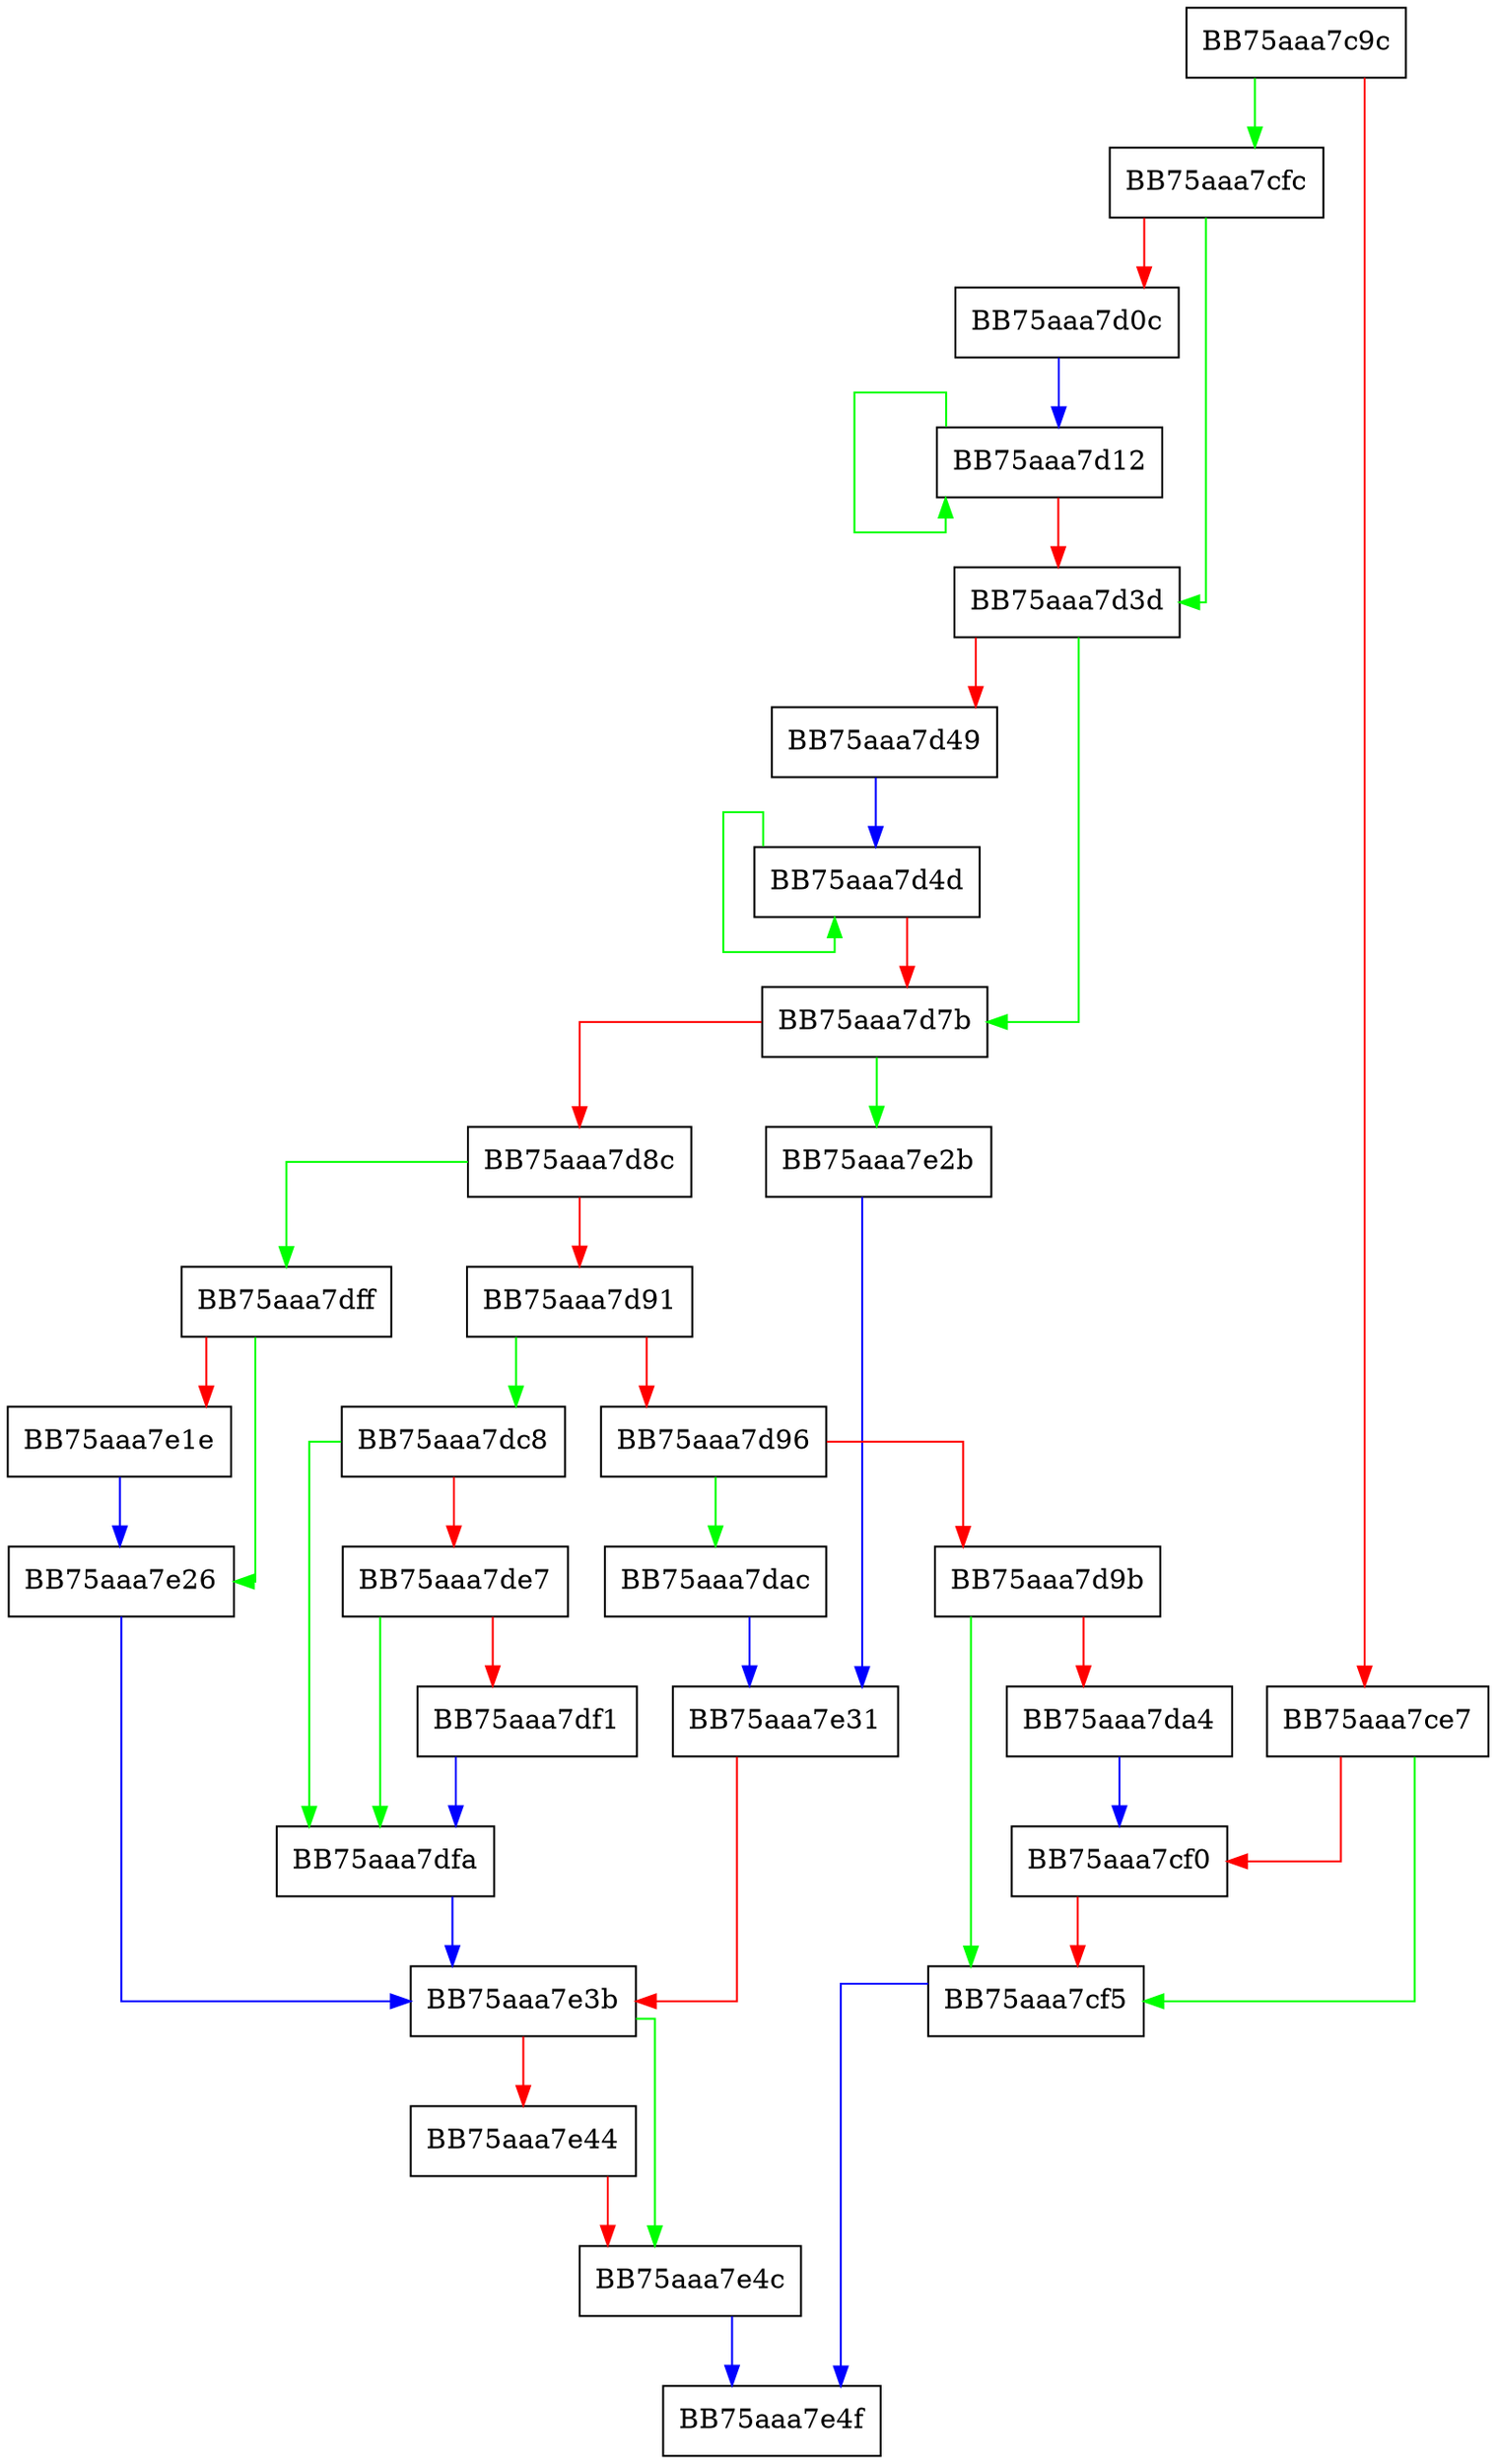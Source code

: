 digraph sigattr_CheckEnvVarStrongHash {
  node [shape="box"];
  graph [splines=ortho];
  BB75aaa7c9c -> BB75aaa7cfc [color="green"];
  BB75aaa7c9c -> BB75aaa7ce7 [color="red"];
  BB75aaa7ce7 -> BB75aaa7cf5 [color="green"];
  BB75aaa7ce7 -> BB75aaa7cf0 [color="red"];
  BB75aaa7cf0 -> BB75aaa7cf5 [color="red"];
  BB75aaa7cf5 -> BB75aaa7e4f [color="blue"];
  BB75aaa7cfc -> BB75aaa7d3d [color="green"];
  BB75aaa7cfc -> BB75aaa7d0c [color="red"];
  BB75aaa7d0c -> BB75aaa7d12 [color="blue"];
  BB75aaa7d12 -> BB75aaa7d12 [color="green"];
  BB75aaa7d12 -> BB75aaa7d3d [color="red"];
  BB75aaa7d3d -> BB75aaa7d7b [color="green"];
  BB75aaa7d3d -> BB75aaa7d49 [color="red"];
  BB75aaa7d49 -> BB75aaa7d4d [color="blue"];
  BB75aaa7d4d -> BB75aaa7d4d [color="green"];
  BB75aaa7d4d -> BB75aaa7d7b [color="red"];
  BB75aaa7d7b -> BB75aaa7e2b [color="green"];
  BB75aaa7d7b -> BB75aaa7d8c [color="red"];
  BB75aaa7d8c -> BB75aaa7dff [color="green"];
  BB75aaa7d8c -> BB75aaa7d91 [color="red"];
  BB75aaa7d91 -> BB75aaa7dc8 [color="green"];
  BB75aaa7d91 -> BB75aaa7d96 [color="red"];
  BB75aaa7d96 -> BB75aaa7dac [color="green"];
  BB75aaa7d96 -> BB75aaa7d9b [color="red"];
  BB75aaa7d9b -> BB75aaa7cf5 [color="green"];
  BB75aaa7d9b -> BB75aaa7da4 [color="red"];
  BB75aaa7da4 -> BB75aaa7cf0 [color="blue"];
  BB75aaa7dac -> BB75aaa7e31 [color="blue"];
  BB75aaa7dc8 -> BB75aaa7dfa [color="green"];
  BB75aaa7dc8 -> BB75aaa7de7 [color="red"];
  BB75aaa7de7 -> BB75aaa7dfa [color="green"];
  BB75aaa7de7 -> BB75aaa7df1 [color="red"];
  BB75aaa7df1 -> BB75aaa7dfa [color="blue"];
  BB75aaa7dfa -> BB75aaa7e3b [color="blue"];
  BB75aaa7dff -> BB75aaa7e26 [color="green"];
  BB75aaa7dff -> BB75aaa7e1e [color="red"];
  BB75aaa7e1e -> BB75aaa7e26 [color="blue"];
  BB75aaa7e26 -> BB75aaa7e3b [color="blue"];
  BB75aaa7e2b -> BB75aaa7e31 [color="blue"];
  BB75aaa7e31 -> BB75aaa7e3b [color="red"];
  BB75aaa7e3b -> BB75aaa7e4c [color="green"];
  BB75aaa7e3b -> BB75aaa7e44 [color="red"];
  BB75aaa7e44 -> BB75aaa7e4c [color="red"];
  BB75aaa7e4c -> BB75aaa7e4f [color="blue"];
}